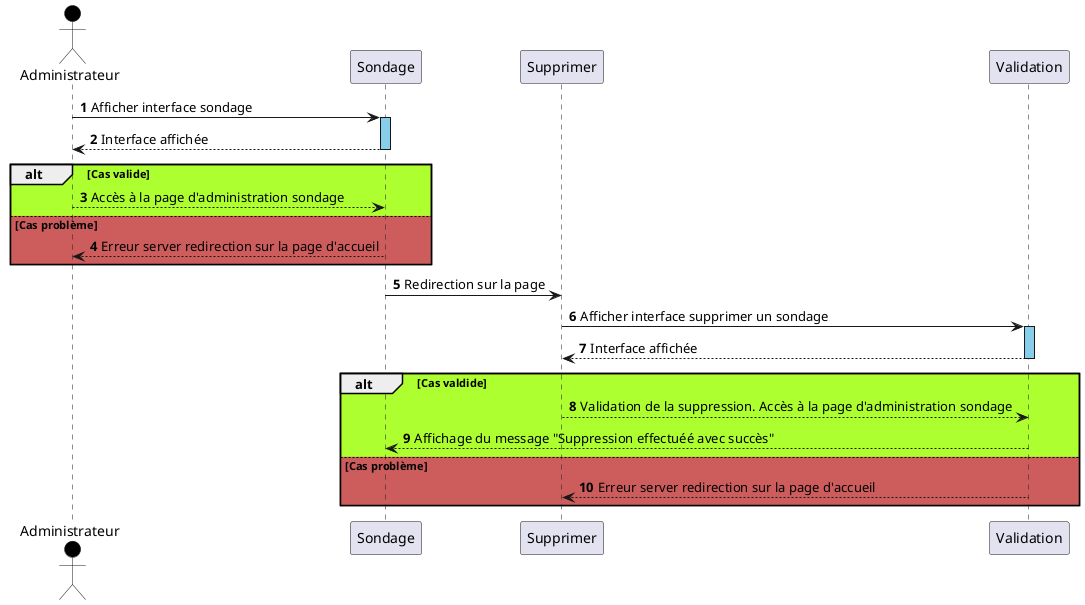 @startuml supprimersondage
autonumber 
actor Administrateur #Black
Administrateur -> Sondage : Afficher interface sondage
activate Sondage #SkyBlue
Sondage --> Administrateur : Interface affichée
deactivate Sondage
alt #GreenYellow Cas valide 
Sondage <-- Administrateur : Accès à la page d'administration sondage
else #IndianRed Cas problème
Sondage --> Administrateur : Erreur server redirection sur la page d'accueil
end
Sondage -> Supprimer : Redirection sur la page
Supprimer -> Validation : Afficher interface supprimer un sondage
activate Validation #SkyBlue
Validation --> Supprimer : Interface affichée
deactivate Validation
alt #GreenYellow Cas valdide 
Supprimer --> Validation : Validation de la suppression. Accès à la page d'administration sondage
Validation --> Sondage : Affichage du message "Suppression effectuéé avec succès"
else #IndianRed Cas problème
Supprimer <-- Validation : Erreur server redirection sur la page d'accueil
end
@enduml